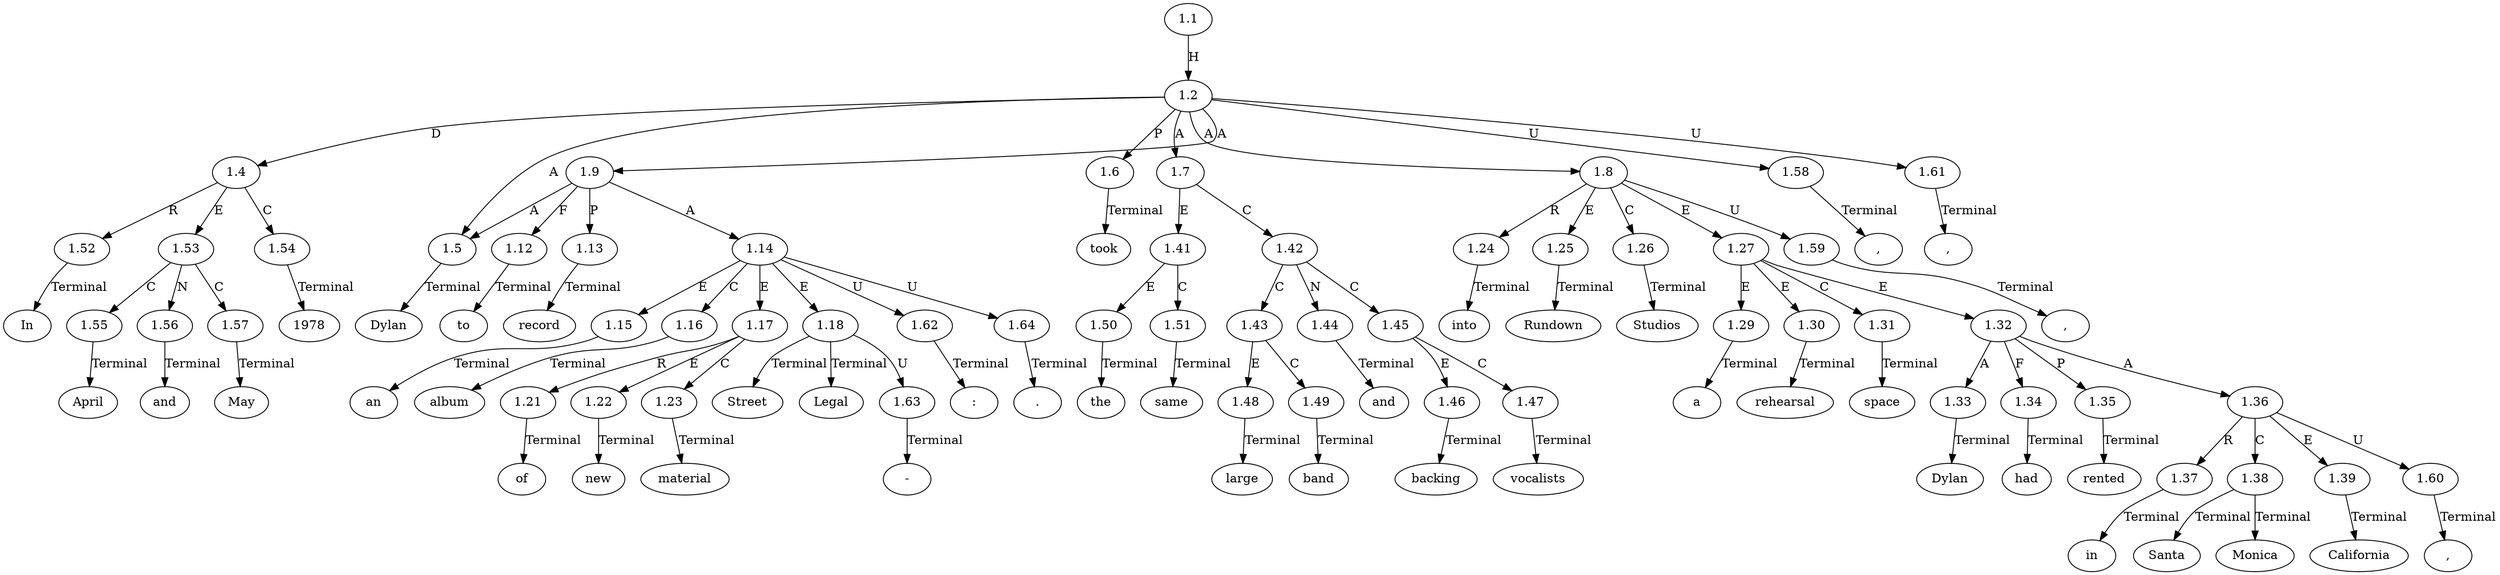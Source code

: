 // Graph
digraph {
	0.1 [label=In ordering=out]
	0.10 [label=same ordering=out]
	0.11 [label=large ordering=out]
	0.12 [label=band ordering=out]
	0.13 [label=and ordering=out]
	0.14 [label=backing ordering=out]
	0.15 [label=vocalists ordering=out]
	0.16 [label=into ordering=out]
	0.17 [label=Rundown ordering=out]
	0.18 [label=Studios ordering=out]
	0.19 [label="," ordering=out]
	0.2 [label=April ordering=out]
	0.20 [label=a ordering=out]
	0.21 [label=rehearsal ordering=out]
	0.22 [label=space ordering=out]
	0.23 [label=Dylan ordering=out]
	0.24 [label=had ordering=out]
	0.25 [label=rented ordering=out]
	0.26 [label=in ordering=out]
	0.27 [label=Santa ordering=out]
	0.28 [label=Monica ordering=out]
	0.29 [label="," ordering=out]
	0.3 [label=and ordering=out]
	0.30 [label=California ordering=out]
	0.31 [label="," ordering=out]
	0.32 [label=to ordering=out]
	0.33 [label=record ordering=out]
	0.34 [label=an ordering=out]
	0.35 [label=album ordering=out]
	0.36 [label=of ordering=out]
	0.37 [label=new ordering=out]
	0.38 [label=material ordering=out]
	0.39 [label=":" ordering=out]
	0.4 [label=May ordering=out]
	0.40 [label=Street ordering=out]
	0.41 [label="-" ordering=out]
	0.42 [label=Legal ordering=out]
	0.43 [label="." ordering=out]
	0.5 [label=1978 ordering=out]
	0.6 [label="," ordering=out]
	0.7 [label=Dylan ordering=out]
	0.8 [label=took ordering=out]
	0.9 [label=the ordering=out]
	1.1 [label=1.1 ordering=out]
	1.2 [label=1.2 ordering=out]
	1.4 [label=1.4 ordering=out]
	1.5 [label=1.5 ordering=out]
	1.6 [label=1.6 ordering=out]
	1.7 [label=1.7 ordering=out]
	1.8 [label=1.8 ordering=out]
	1.9 [label=1.9 ordering=out]
	1.12 [label=1.12 ordering=out]
	1.13 [label=1.13 ordering=out]
	1.14 [label=1.14 ordering=out]
	1.15 [label=1.15 ordering=out]
	1.16 [label=1.16 ordering=out]
	1.17 [label=1.17 ordering=out]
	1.18 [label=1.18 ordering=out]
	1.21 [label=1.21 ordering=out]
	1.22 [label=1.22 ordering=out]
	1.23 [label=1.23 ordering=out]
	1.24 [label=1.24 ordering=out]
	1.25 [label=1.25 ordering=out]
	1.26 [label=1.26 ordering=out]
	1.27 [label=1.27 ordering=out]
	1.29 [label=1.29 ordering=out]
	1.30 [label=1.30 ordering=out]
	1.31 [label=1.31 ordering=out]
	1.32 [label=1.32 ordering=out]
	1.33 [label=1.33 ordering=out]
	1.34 [label=1.34 ordering=out]
	1.35 [label=1.35 ordering=out]
	1.36 [label=1.36 ordering=out]
	1.37 [label=1.37 ordering=out]
	1.38 [label=1.38 ordering=out]
	1.39 [label=1.39 ordering=out]
	1.41 [label=1.41 ordering=out]
	1.42 [label=1.42 ordering=out]
	1.43 [label=1.43 ordering=out]
	1.44 [label=1.44 ordering=out]
	1.45 [label=1.45 ordering=out]
	1.46 [label=1.46 ordering=out]
	1.47 [label=1.47 ordering=out]
	1.48 [label=1.48 ordering=out]
	1.49 [label=1.49 ordering=out]
	1.50 [label=1.50 ordering=out]
	1.51 [label=1.51 ordering=out]
	1.52 [label=1.52 ordering=out]
	1.53 [label=1.53 ordering=out]
	1.54 [label=1.54 ordering=out]
	1.55 [label=1.55 ordering=out]
	1.56 [label=1.56 ordering=out]
	1.57 [label=1.57 ordering=out]
	1.58 [label=1.58 ordering=out]
	1.59 [label=1.59 ordering=out]
	1.60 [label=1.60 ordering=out]
	1.61 [label=1.61 ordering=out]
	1.62 [label=1.62 ordering=out]
	1.63 [label=1.63 ordering=out]
	1.64 [label=1.64 ordering=out]
	1.1 -> 1.2 [label=H ordering=out]
	1.2 -> 1.4 [label=D ordering=out]
	1.2 -> 1.5 [label=A ordering=out]
	1.2 -> 1.6 [label=P ordering=out]
	1.2 -> 1.7 [label=A ordering=out]
	1.2 -> 1.8 [label=A ordering=out]
	1.2 -> 1.9 [label=A ordering=out]
	1.2 -> 1.58 [label=U ordering=out]
	1.2 -> 1.61 [label=U ordering=out]
	1.4 -> 1.52 [label=R ordering=out]
	1.4 -> 1.53 [label=E ordering=out]
	1.4 -> 1.54 [label=C ordering=out]
	1.5 -> 0.7 [label=Terminal ordering=out]
	1.6 -> 0.8 [label=Terminal ordering=out]
	1.7 -> 1.41 [label=E ordering=out]
	1.7 -> 1.42 [label=C ordering=out]
	1.8 -> 1.24 [label=R ordering=out]
	1.8 -> 1.25 [label=E ordering=out]
	1.8 -> 1.26 [label=C ordering=out]
	1.8 -> 1.27 [label=E ordering=out]
	1.8 -> 1.59 [label=U ordering=out]
	1.9 -> 1.5 [label=A ordering=out]
	1.9 -> 1.12 [label=F ordering=out]
	1.9 -> 1.13 [label=P ordering=out]
	1.9 -> 1.14 [label=A ordering=out]
	1.12 -> 0.32 [label=Terminal ordering=out]
	1.13 -> 0.33 [label=Terminal ordering=out]
	1.14 -> 1.15 [label=E ordering=out]
	1.14 -> 1.16 [label=C ordering=out]
	1.14 -> 1.17 [label=E ordering=out]
	1.14 -> 1.18 [label=E ordering=out]
	1.14 -> 1.62 [label=U ordering=out]
	1.14 -> 1.64 [label=U ordering=out]
	1.15 -> 0.34 [label=Terminal ordering=out]
	1.16 -> 0.35 [label=Terminal ordering=out]
	1.17 -> 1.21 [label=R ordering=out]
	1.17 -> 1.22 [label=E ordering=out]
	1.17 -> 1.23 [label=C ordering=out]
	1.18 -> 0.40 [label=Terminal ordering=out]
	1.18 -> 0.42 [label=Terminal ordering=out]
	1.18 -> 1.63 [label=U ordering=out]
	1.21 -> 0.36 [label=Terminal ordering=out]
	1.22 -> 0.37 [label=Terminal ordering=out]
	1.23 -> 0.38 [label=Terminal ordering=out]
	1.24 -> 0.16 [label=Terminal ordering=out]
	1.25 -> 0.17 [label=Terminal ordering=out]
	1.26 -> 0.18 [label=Terminal ordering=out]
	1.27 -> 1.29 [label=E ordering=out]
	1.27 -> 1.30 [label=E ordering=out]
	1.27 -> 1.31 [label=C ordering=out]
	1.27 -> 1.32 [label=E ordering=out]
	1.29 -> 0.20 [label=Terminal ordering=out]
	1.30 -> 0.21 [label=Terminal ordering=out]
	1.31 -> 0.22 [label=Terminal ordering=out]
	1.32 -> 1.33 [label=A ordering=out]
	1.32 -> 1.34 [label=F ordering=out]
	1.32 -> 1.35 [label=P ordering=out]
	1.32 -> 1.36 [label=A ordering=out]
	1.33 -> 0.23 [label=Terminal ordering=out]
	1.34 -> 0.24 [label=Terminal ordering=out]
	1.35 -> 0.25 [label=Terminal ordering=out]
	1.36 -> 1.37 [label=R ordering=out]
	1.36 -> 1.38 [label=C ordering=out]
	1.36 -> 1.39 [label=E ordering=out]
	1.36 -> 1.60 [label=U ordering=out]
	1.37 -> 0.26 [label=Terminal ordering=out]
	1.38 -> 0.27 [label=Terminal ordering=out]
	1.38 -> 0.28 [label=Terminal ordering=out]
	1.39 -> 0.30 [label=Terminal ordering=out]
	1.41 -> 1.50 [label=E ordering=out]
	1.41 -> 1.51 [label=C ordering=out]
	1.42 -> 1.43 [label=C ordering=out]
	1.42 -> 1.44 [label=N ordering=out]
	1.42 -> 1.45 [label=C ordering=out]
	1.43 -> 1.48 [label=E ordering=out]
	1.43 -> 1.49 [label=C ordering=out]
	1.44 -> 0.13 [label=Terminal ordering=out]
	1.45 -> 1.46 [label=E ordering=out]
	1.45 -> 1.47 [label=C ordering=out]
	1.46 -> 0.14 [label=Terminal ordering=out]
	1.47 -> 0.15 [label=Terminal ordering=out]
	1.48 -> 0.11 [label=Terminal ordering=out]
	1.49 -> 0.12 [label=Terminal ordering=out]
	1.50 -> 0.9 [label=Terminal ordering=out]
	1.51 -> 0.10 [label=Terminal ordering=out]
	1.52 -> 0.1 [label=Terminal ordering=out]
	1.53 -> 1.55 [label=C ordering=out]
	1.53 -> 1.56 [label=N ordering=out]
	1.53 -> 1.57 [label=C ordering=out]
	1.54 -> 0.5 [label=Terminal ordering=out]
	1.55 -> 0.2 [label=Terminal ordering=out]
	1.56 -> 0.3 [label=Terminal ordering=out]
	1.57 -> 0.4 [label=Terminal ordering=out]
	1.58 -> 0.6 [label=Terminal ordering=out]
	1.59 -> 0.19 [label=Terminal ordering=out]
	1.60 -> 0.29 [label=Terminal ordering=out]
	1.61 -> 0.31 [label=Terminal ordering=out]
	1.62 -> 0.39 [label=Terminal ordering=out]
	1.63 -> 0.41 [label=Terminal ordering=out]
	1.64 -> 0.43 [label=Terminal ordering=out]
}
